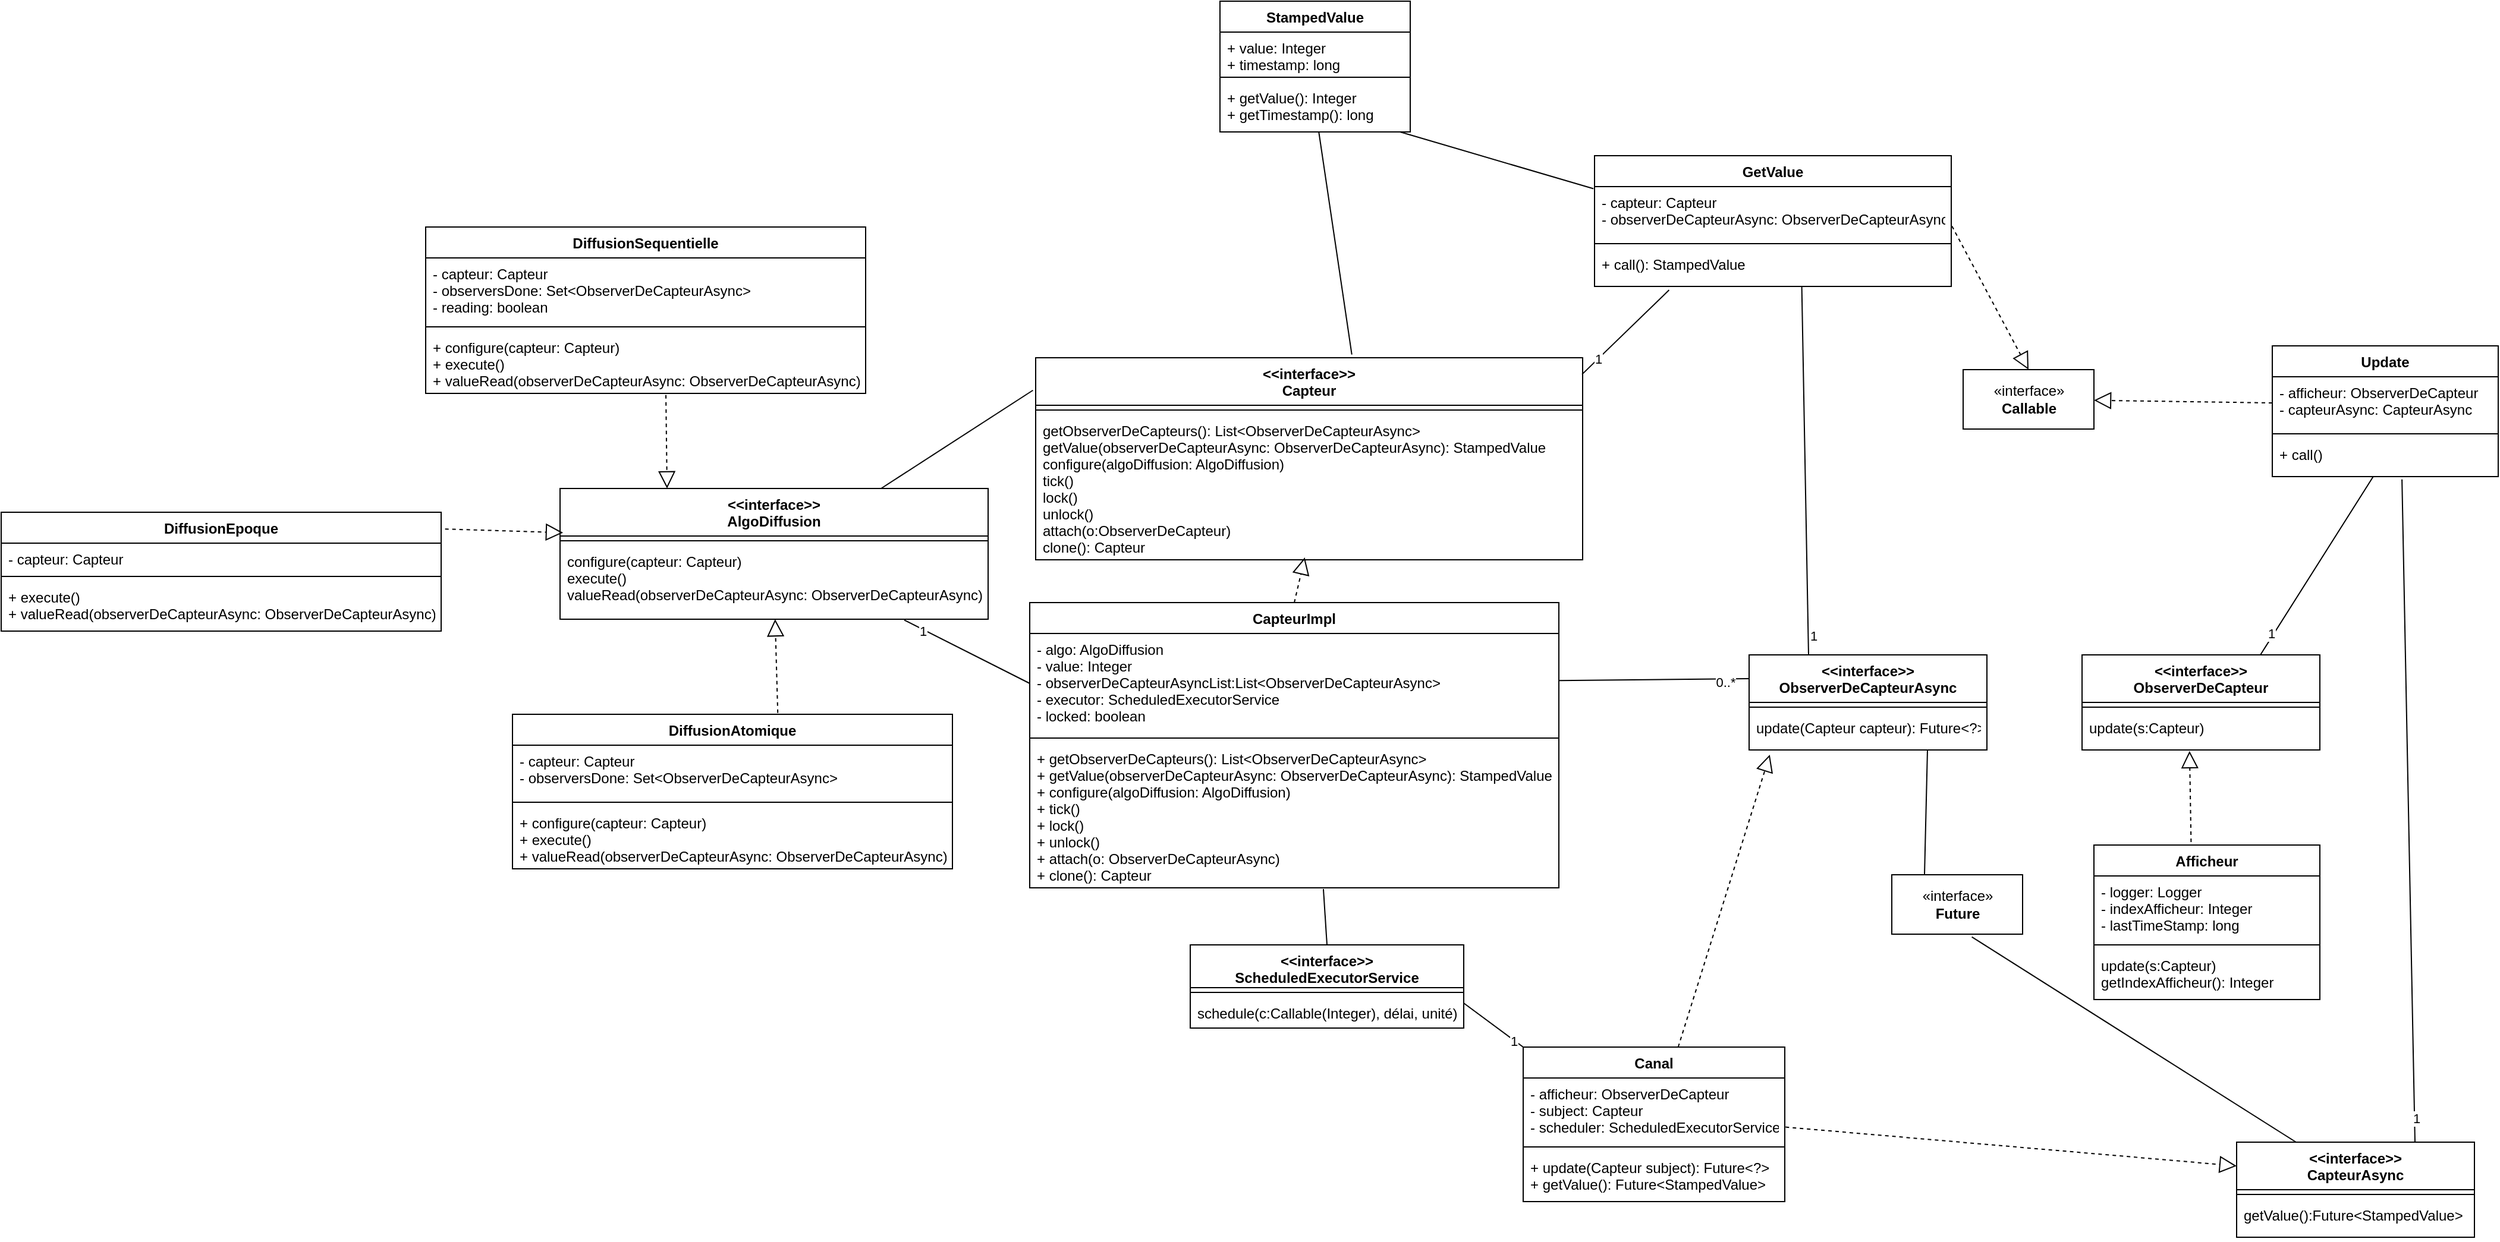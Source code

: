 <mxfile version="14.2.9" type="github">
  <diagram id="OkSHv6g_1eJxa_UDTlFx" name="Page-1">
    <mxGraphModel dx="3001" dy="1941" grid="1" gridSize="10" guides="1" tooltips="1" connect="1" arrows="1" fold="1" page="1" pageScale="1" pageWidth="827" pageHeight="1169" math="0" shadow="0">
      <root>
        <mxCell id="0" />
        <mxCell id="1" parent="0" />
        <mxCell id="q4NLrR5_jv5WTU5L2x2v-61" value="" style="endArrow=block;dashed=1;endFill=0;endSize=12;html=1;exitX=0.5;exitY=0;exitDx=0;exitDy=0;entryX=0.492;entryY=0.984;entryDx=0;entryDy=0;entryPerimeter=0;" parent="1" source="q4NLrR5_jv5WTU5L2x2v-73" target="q4NLrR5_jv5WTU5L2x2v-72" edge="1">
          <mxGeometry width="160" relative="1" as="geometry">
            <mxPoint x="330" y="400" as="sourcePoint" />
            <mxPoint x="490" y="400" as="targetPoint" />
          </mxGeometry>
        </mxCell>
        <mxCell id="q4NLrR5_jv5WTU5L2x2v-62" value="" style="endArrow=block;dashed=1;endFill=0;endSize=12;html=1;exitX=0.43;exitY=-0.019;exitDx=0;exitDy=0;exitPerimeter=0;entryX=0.452;entryY=1.027;entryDx=0;entryDy=0;entryPerimeter=0;" parent="1" source="q4NLrR5_jv5WTU5L2x2v-63" target="q4NLrR5_jv5WTU5L2x2v-83" edge="1">
          <mxGeometry width="160" relative="1" as="geometry">
            <mxPoint x="570" y="280" as="sourcePoint" />
            <mxPoint x="730" y="280" as="targetPoint" />
          </mxGeometry>
        </mxCell>
        <mxCell id="q4NLrR5_jv5WTU5L2x2v-63" value="Afficheur" style="swimlane;fontStyle=1;align=center;verticalAlign=top;childLayout=stackLayout;horizontal=1;startSize=26;horizontalStack=0;resizeParent=1;resizeParentMax=0;resizeLast=0;collapsible=1;marginBottom=0;" parent="1" vertex="1">
          <mxGeometry x="620" y="510" width="190" height="130" as="geometry" />
        </mxCell>
        <mxCell id="q4NLrR5_jv5WTU5L2x2v-64" value="- logger: Logger&#xa;- indexAfficheur: Integer&#xa;- lastTimeStamp: long&#xa;" style="text;strokeColor=none;fillColor=none;align=left;verticalAlign=top;spacingLeft=4;spacingRight=4;overflow=hidden;rotatable=0;points=[[0,0.5],[1,0.5]];portConstraint=eastwest;" parent="q4NLrR5_jv5WTU5L2x2v-63" vertex="1">
          <mxGeometry y="26" width="190" height="54" as="geometry" />
        </mxCell>
        <mxCell id="q4NLrR5_jv5WTU5L2x2v-65" value="" style="line;strokeWidth=1;fillColor=none;align=left;verticalAlign=middle;spacingTop=-1;spacingLeft=3;spacingRight=3;rotatable=0;labelPosition=right;points=[];portConstraint=eastwest;" parent="q4NLrR5_jv5WTU5L2x2v-63" vertex="1">
          <mxGeometry y="80" width="190" height="8" as="geometry" />
        </mxCell>
        <mxCell id="q4NLrR5_jv5WTU5L2x2v-66" value="update(s:Capteur)&#xa;getIndexAfficheur(): Integer&#xa;" style="text;strokeColor=none;fillColor=none;align=left;verticalAlign=top;spacingLeft=4;spacingRight=4;overflow=hidden;rotatable=0;points=[[0,0.5],[1,0.5]];portConstraint=eastwest;" parent="q4NLrR5_jv5WTU5L2x2v-63" vertex="1">
          <mxGeometry y="88" width="190" height="42" as="geometry" />
        </mxCell>
        <mxCell id="q4NLrR5_jv5WTU5L2x2v-68" value="" style="endArrow=block;dashed=1;endFill=0;endSize=12;html=1;entryX=0;entryY=0.25;entryDx=0;entryDy=0;exitX=1.003;exitY=0.765;exitDx=0;exitDy=0;exitPerimeter=0;" parent="1" source="q4NLrR5_jv5WTU5L2x2v-78" target="q4NLrR5_jv5WTU5L2x2v-93" edge="1">
          <mxGeometry width="160" relative="1" as="geometry">
            <mxPoint x="330" y="650" as="sourcePoint" />
            <mxPoint x="490" y="650" as="targetPoint" />
          </mxGeometry>
        </mxCell>
        <mxCell id="q4NLrR5_jv5WTU5L2x2v-70" value="&lt;&lt;interface&gt;&gt;&#xa;Capteur" style="swimlane;fontStyle=1;align=center;verticalAlign=top;childLayout=stackLayout;horizontal=1;startSize=40;horizontalStack=0;resizeParent=1;resizeParentMax=0;resizeLast=0;collapsible=1;marginBottom=0;" parent="1" vertex="1">
          <mxGeometry x="-270" y="100" width="460" height="170" as="geometry" />
        </mxCell>
        <mxCell id="q4NLrR5_jv5WTU5L2x2v-71" value="" style="line;strokeWidth=1;fillColor=none;align=left;verticalAlign=middle;spacingTop=-1;spacingLeft=3;spacingRight=3;rotatable=0;labelPosition=right;points=[];portConstraint=eastwest;" parent="q4NLrR5_jv5WTU5L2x2v-70" vertex="1">
          <mxGeometry y="40" width="460" height="8" as="geometry" />
        </mxCell>
        <mxCell id="q4NLrR5_jv5WTU5L2x2v-72" value="getObserverDeCapteurs(): List&lt;ObserverDeCapteurAsync&gt;&#xa;getValue(observerDeCapteurAsync: ObserverDeCapteurAsync): StampedValue&#xa;configure(algoDiffusion: AlgoDiffusion)&#xa;tick()&#xa;lock()&#xa;unlock()&#xa;attach(o:ObserverDeCapteur)&#xa;clone(): Capteur" style="text;strokeColor=none;fillColor=none;align=left;verticalAlign=top;spacingLeft=4;spacingRight=4;overflow=hidden;rotatable=0;points=[[0,0.5],[1,0.5]];portConstraint=eastwest;" parent="q4NLrR5_jv5WTU5L2x2v-70" vertex="1">
          <mxGeometry y="48" width="460" height="122" as="geometry" />
        </mxCell>
        <mxCell id="q4NLrR5_jv5WTU5L2x2v-73" value="CapteurImpl" style="swimlane;fontStyle=1;align=center;verticalAlign=top;childLayout=stackLayout;horizontal=1;startSize=26;horizontalStack=0;resizeParent=1;resizeParentMax=0;resizeLast=0;collapsible=1;marginBottom=0;" parent="1" vertex="1">
          <mxGeometry x="-275" y="306" width="445" height="240" as="geometry" />
        </mxCell>
        <mxCell id="q4NLrR5_jv5WTU5L2x2v-74" value="- algo: AlgoDiffusion&#xa;- value: Integer&#xa;- observerDeCapteurAsyncList:List&lt;ObserverDeCapteurAsync&gt;&#xa;- executor: ScheduledExecutorService&#xa;- locked: boolean&#xa;&#xa;" style="text;strokeColor=none;fillColor=none;align=left;verticalAlign=top;spacingLeft=4;spacingRight=4;overflow=hidden;rotatable=0;points=[[0,0.5],[1,0.5]];portConstraint=eastwest;" parent="q4NLrR5_jv5WTU5L2x2v-73" vertex="1">
          <mxGeometry y="26" width="445" height="84" as="geometry" />
        </mxCell>
        <mxCell id="q4NLrR5_jv5WTU5L2x2v-75" value="" style="line;strokeWidth=1;fillColor=none;align=left;verticalAlign=middle;spacingTop=-1;spacingLeft=3;spacingRight=3;rotatable=0;labelPosition=right;points=[];portConstraint=eastwest;" parent="q4NLrR5_jv5WTU5L2x2v-73" vertex="1">
          <mxGeometry y="110" width="445" height="8" as="geometry" />
        </mxCell>
        <mxCell id="q4NLrR5_jv5WTU5L2x2v-76" value="+ getObserverDeCapteurs(): List&lt;ObserverDeCapteurAsync&gt;&#xa;+ getValue(observerDeCapteurAsync: ObserverDeCapteurAsync): StampedValue&#xa;+ configure(algoDiffusion: AlgoDiffusion)&#xa;+ tick()&#xa;+ lock()&#xa;+ unlock()&#xa;+ attach(o: ObserverDeCapteurAsync)&#xa;+ clone(): Capteur&#xa;" style="text;strokeColor=none;fillColor=none;align=left;verticalAlign=top;spacingLeft=4;spacingRight=4;overflow=hidden;rotatable=0;points=[[0,0.5],[1,0.5]];portConstraint=eastwest;" parent="q4NLrR5_jv5WTU5L2x2v-73" vertex="1">
          <mxGeometry y="118" width="445" height="122" as="geometry" />
        </mxCell>
        <mxCell id="q4NLrR5_jv5WTU5L2x2v-77" value="Canal" style="swimlane;fontStyle=1;align=center;verticalAlign=top;childLayout=stackLayout;horizontal=1;startSize=26;horizontalStack=0;resizeParent=1;resizeParentMax=0;resizeLast=0;collapsible=1;marginBottom=0;" parent="1" vertex="1">
          <mxGeometry x="140" y="680" width="220" height="130" as="geometry" />
        </mxCell>
        <mxCell id="q4NLrR5_jv5WTU5L2x2v-78" value="- afficheur: ObserverDeCapteur&#xa;            - subject: Capteur &#xa;- scheduler: ScheduledExecutorService&#xa;      &#xa;        " style="text;strokeColor=none;fillColor=none;align=left;verticalAlign=top;spacingLeft=4;spacingRight=4;overflow=hidden;rotatable=0;points=[[0,0.5],[1,0.5]];portConstraint=eastwest;" parent="q4NLrR5_jv5WTU5L2x2v-77" vertex="1">
          <mxGeometry y="26" width="220" height="54" as="geometry" />
        </mxCell>
        <mxCell id="q4NLrR5_jv5WTU5L2x2v-79" value="" style="line;strokeWidth=1;fillColor=none;align=left;verticalAlign=middle;spacingTop=-1;spacingLeft=3;spacingRight=3;rotatable=0;labelPosition=right;points=[];portConstraint=eastwest;" parent="q4NLrR5_jv5WTU5L2x2v-77" vertex="1">
          <mxGeometry y="80" width="220" height="8" as="geometry" />
        </mxCell>
        <mxCell id="q4NLrR5_jv5WTU5L2x2v-80" value="+ update(Capteur subject): Future&lt;?&gt;&#xa;+ getValue(): Future&lt;StampedValue&gt;" style="text;strokeColor=none;fillColor=none;align=left;verticalAlign=top;spacingLeft=4;spacingRight=4;overflow=hidden;rotatable=0;points=[[0,0.5],[1,0.5]];portConstraint=eastwest;" parent="q4NLrR5_jv5WTU5L2x2v-77" vertex="1">
          <mxGeometry y="88" width="220" height="42" as="geometry" />
        </mxCell>
        <mxCell id="q4NLrR5_jv5WTU5L2x2v-81" value="&lt;&lt;interface&gt;&gt;&#xa;ObserverDeCapteur" style="swimlane;fontStyle=1;align=center;verticalAlign=top;childLayout=stackLayout;horizontal=1;startSize=40;horizontalStack=0;resizeParent=1;resizeParentMax=0;resizeLast=0;collapsible=1;marginBottom=0;" parent="1" vertex="1">
          <mxGeometry x="610" y="350" width="200" height="80" as="geometry" />
        </mxCell>
        <mxCell id="q4NLrR5_jv5WTU5L2x2v-82" value="" style="line;strokeWidth=1;fillColor=none;align=left;verticalAlign=middle;spacingTop=-1;spacingLeft=3;spacingRight=3;rotatable=0;labelPosition=right;points=[];portConstraint=eastwest;" parent="q4NLrR5_jv5WTU5L2x2v-81" vertex="1">
          <mxGeometry y="40" width="200" height="8" as="geometry" />
        </mxCell>
        <mxCell id="q4NLrR5_jv5WTU5L2x2v-83" value="update(s:Capteur)" style="text;strokeColor=none;fillColor=none;align=left;verticalAlign=top;spacingLeft=4;spacingRight=4;overflow=hidden;rotatable=0;points=[[0,0.5],[1,0.5]];portConstraint=eastwest;" parent="q4NLrR5_jv5WTU5L2x2v-81" vertex="1">
          <mxGeometry y="48" width="200" height="32" as="geometry" />
        </mxCell>
        <mxCell id="q4NLrR5_jv5WTU5L2x2v-84" value="&lt;&lt;interface&gt;&gt;&#xa;ScheduledExecutorService" style="swimlane;fontStyle=1;align=center;verticalAlign=top;childLayout=stackLayout;horizontal=1;startSize=36;horizontalStack=0;resizeParent=1;resizeParentMax=0;resizeLast=0;collapsible=1;marginBottom=0;" parent="1" vertex="1">
          <mxGeometry x="-140" y="594" width="230" height="70" as="geometry" />
        </mxCell>
        <mxCell id="q4NLrR5_jv5WTU5L2x2v-86" value="" style="line;strokeWidth=1;fillColor=none;align=left;verticalAlign=middle;spacingTop=-1;spacingLeft=3;spacingRight=3;rotatable=0;labelPosition=right;points=[];portConstraint=eastwest;" parent="q4NLrR5_jv5WTU5L2x2v-84" vertex="1">
          <mxGeometry y="36" width="230" height="8" as="geometry" />
        </mxCell>
        <mxCell id="q4NLrR5_jv5WTU5L2x2v-87" value="schedule(c:Callable(Integer), délai, unité)" style="text;strokeColor=none;fillColor=none;align=left;verticalAlign=top;spacingLeft=4;spacingRight=4;overflow=hidden;rotatable=0;points=[[0,0.5],[1,0.5]];portConstraint=eastwest;" parent="q4NLrR5_jv5WTU5L2x2v-84" vertex="1">
          <mxGeometry y="44" width="230" height="26" as="geometry" />
        </mxCell>
        <mxCell id="q4NLrR5_jv5WTU5L2x2v-89" value="«interface»&lt;br&gt;&lt;b&gt;Callable&lt;/b&gt;" style="html=1;" parent="1" vertex="1">
          <mxGeometry x="510" y="110" width="110" height="50" as="geometry" />
        </mxCell>
        <mxCell id="q4NLrR5_jv5WTU5L2x2v-90" value="«interface»&lt;br&gt;&lt;b&gt;Future&lt;/b&gt;" style="html=1;" parent="1" vertex="1">
          <mxGeometry x="450" y="535" width="110" height="50" as="geometry" />
        </mxCell>
        <mxCell id="q4NLrR5_jv5WTU5L2x2v-93" value="&lt;&lt;interface&gt;&gt;&#xa;CapteurAsync" style="swimlane;fontStyle=1;align=center;verticalAlign=top;childLayout=stackLayout;horizontal=1;startSize=40;horizontalStack=0;resizeParent=1;resizeParentMax=0;resizeLast=0;collapsible=1;marginBottom=0;" parent="1" vertex="1">
          <mxGeometry x="740" y="760" width="200" height="80" as="geometry" />
        </mxCell>
        <mxCell id="q4NLrR5_jv5WTU5L2x2v-94" value="" style="line;strokeWidth=1;fillColor=none;align=left;verticalAlign=middle;spacingTop=-1;spacingLeft=3;spacingRight=3;rotatable=0;labelPosition=right;points=[];portConstraint=eastwest;" parent="q4NLrR5_jv5WTU5L2x2v-93" vertex="1">
          <mxGeometry y="40" width="200" height="8" as="geometry" />
        </mxCell>
        <mxCell id="q4NLrR5_jv5WTU5L2x2v-95" value="getValue():Future&lt;StampedValue&gt;" style="text;strokeColor=none;fillColor=none;align=left;verticalAlign=top;spacingLeft=4;spacingRight=4;overflow=hidden;rotatable=0;points=[[0,0.5],[1,0.5]];portConstraint=eastwest;" parent="q4NLrR5_jv5WTU5L2x2v-93" vertex="1">
          <mxGeometry y="48" width="200" height="32" as="geometry" />
        </mxCell>
        <mxCell id="q4NLrR5_jv5WTU5L2x2v-96" value="GetValue" style="swimlane;fontStyle=1;align=center;verticalAlign=top;childLayout=stackLayout;horizontal=1;startSize=26;horizontalStack=0;resizeParent=1;resizeParentMax=0;resizeLast=0;collapsible=1;marginBottom=0;" parent="1" vertex="1">
          <mxGeometry x="200" y="-70" width="300" height="110" as="geometry" />
        </mxCell>
        <mxCell id="q4NLrR5_jv5WTU5L2x2v-97" value="- capteur: Capteur&#xa;- observerDeCapteurAsync: ObserverDeCapteurAsync&#xa;" style="text;strokeColor=none;fillColor=none;align=left;verticalAlign=top;spacingLeft=4;spacingRight=4;overflow=hidden;rotatable=0;points=[[0,0.5],[1,0.5]];portConstraint=eastwest;" parent="q4NLrR5_jv5WTU5L2x2v-96" vertex="1">
          <mxGeometry y="26" width="300" height="44" as="geometry" />
        </mxCell>
        <mxCell id="q4NLrR5_jv5WTU5L2x2v-98" value="" style="line;strokeWidth=1;fillColor=none;align=left;verticalAlign=middle;spacingTop=-1;spacingLeft=3;spacingRight=3;rotatable=0;labelPosition=right;points=[];portConstraint=eastwest;" parent="q4NLrR5_jv5WTU5L2x2v-96" vertex="1">
          <mxGeometry y="70" width="300" height="8" as="geometry" />
        </mxCell>
        <mxCell id="q4NLrR5_jv5WTU5L2x2v-99" value="+ call(): StampedValue" style="text;strokeColor=none;fillColor=none;align=left;verticalAlign=top;spacingLeft=4;spacingRight=4;overflow=hidden;rotatable=0;points=[[0,0.5],[1,0.5]];portConstraint=eastwest;" parent="q4NLrR5_jv5WTU5L2x2v-96" vertex="1">
          <mxGeometry y="78" width="300" height="32" as="geometry" />
        </mxCell>
        <mxCell id="q4NLrR5_jv5WTU5L2x2v-100" value="" style="endArrow=block;dashed=1;endFill=0;endSize=12;html=1;entryX=0.5;entryY=0;entryDx=0;entryDy=0;exitX=1.002;exitY=0.756;exitDx=0;exitDy=0;exitPerimeter=0;" parent="1" source="q4NLrR5_jv5WTU5L2x2v-97" target="q4NLrR5_jv5WTU5L2x2v-89" edge="1">
          <mxGeometry width="160" relative="1" as="geometry">
            <mxPoint x="340" y="190" as="sourcePoint" />
            <mxPoint x="500" y="190" as="targetPoint" />
          </mxGeometry>
        </mxCell>
        <mxCell id="q4NLrR5_jv5WTU5L2x2v-102" value="&lt;&lt;interface&gt;&gt;&#xa;ObserverDeCapteurAsync" style="swimlane;fontStyle=1;align=center;verticalAlign=top;childLayout=stackLayout;horizontal=1;startSize=40;horizontalStack=0;resizeParent=1;resizeParentMax=0;resizeLast=0;collapsible=1;marginBottom=0;" parent="1" vertex="1">
          <mxGeometry x="330" y="350" width="200" height="80" as="geometry" />
        </mxCell>
        <mxCell id="q4NLrR5_jv5WTU5L2x2v-103" value="" style="line;strokeWidth=1;fillColor=none;align=left;verticalAlign=middle;spacingTop=-1;spacingLeft=3;spacingRight=3;rotatable=0;labelPosition=right;points=[];portConstraint=eastwest;" parent="q4NLrR5_jv5WTU5L2x2v-102" vertex="1">
          <mxGeometry y="40" width="200" height="8" as="geometry" />
        </mxCell>
        <mxCell id="q4NLrR5_jv5WTU5L2x2v-104" value="update(Capteur capteur): Future&lt;?&gt;" style="text;strokeColor=none;fillColor=none;align=left;verticalAlign=top;spacingLeft=4;spacingRight=4;overflow=hidden;rotatable=0;points=[[0,0.5],[1,0.5]];portConstraint=eastwest;" parent="q4NLrR5_jv5WTU5L2x2v-102" vertex="1">
          <mxGeometry y="48" width="200" height="32" as="geometry" />
        </mxCell>
        <mxCell id="q4NLrR5_jv5WTU5L2x2v-105" value="" style="endArrow=block;dashed=1;endFill=0;endSize=12;html=1;entryX=0.087;entryY=1.125;entryDx=0;entryDy=0;entryPerimeter=0;" parent="1" source="q4NLrR5_jv5WTU5L2x2v-77" target="q4NLrR5_jv5WTU5L2x2v-104" edge="1">
          <mxGeometry width="160" relative="1" as="geometry">
            <mxPoint x="350" y="595" as="sourcePoint" />
            <mxPoint x="430.0" y="620.004" as="targetPoint" />
          </mxGeometry>
        </mxCell>
        <mxCell id="q4NLrR5_jv5WTU5L2x2v-112" value="" style="endArrow=none;html=1;strokeWidth=1;exitX=0.578;exitY=-0.016;exitDx=0;exitDy=0;exitPerimeter=0;" parent="1" target="q4NLrR5_jv5WTU5L2x2v-117" edge="1" source="q4NLrR5_jv5WTU5L2x2v-70">
          <mxGeometry width="50" height="50" relative="1" as="geometry">
            <mxPoint x="90" y="100" as="sourcePoint" />
            <mxPoint x="274.4" y="-99.874" as="targetPoint" />
          </mxGeometry>
        </mxCell>
        <mxCell id="q4NLrR5_jv5WTU5L2x2v-114" value="StampedValue" style="swimlane;fontStyle=1;align=center;verticalAlign=top;childLayout=stackLayout;horizontal=1;startSize=26;horizontalStack=0;resizeParent=1;resizeParentMax=0;resizeLast=0;collapsible=1;marginBottom=0;" parent="1" vertex="1">
          <mxGeometry x="-115" y="-200" width="160" height="110" as="geometry" />
        </mxCell>
        <mxCell id="q4NLrR5_jv5WTU5L2x2v-115" value="+ value: Integer&#xa;+ timestamp: long" style="text;strokeColor=none;fillColor=none;align=left;verticalAlign=top;spacingLeft=4;spacingRight=4;overflow=hidden;rotatable=0;points=[[0,0.5],[1,0.5]];portConstraint=eastwest;" parent="q4NLrR5_jv5WTU5L2x2v-114" vertex="1">
          <mxGeometry y="26" width="160" height="34" as="geometry" />
        </mxCell>
        <mxCell id="q4NLrR5_jv5WTU5L2x2v-116" value="" style="line;strokeWidth=1;fillColor=none;align=left;verticalAlign=middle;spacingTop=-1;spacingLeft=3;spacingRight=3;rotatable=0;labelPosition=right;points=[];portConstraint=eastwest;" parent="q4NLrR5_jv5WTU5L2x2v-114" vertex="1">
          <mxGeometry y="60" width="160" height="8" as="geometry" />
        </mxCell>
        <mxCell id="q4NLrR5_jv5WTU5L2x2v-117" value="+ getValue(): Integer&#xa;+ getTimestamp(): long&#xa;" style="text;strokeColor=none;fillColor=none;align=left;verticalAlign=top;spacingLeft=4;spacingRight=4;overflow=hidden;rotatable=0;points=[[0,0.5],[1,0.5]];portConstraint=eastwest;" parent="q4NLrR5_jv5WTU5L2x2v-114" vertex="1">
          <mxGeometry y="68" width="160" height="42" as="geometry" />
        </mxCell>
        <mxCell id="q4NLrR5_jv5WTU5L2x2v-119" value="" style="endArrow=none;html=1;strokeWidth=1;exitX=-0.003;exitY=0.04;exitDx=0;exitDy=0;exitPerimeter=0;" parent="1" source="q4NLrR5_jv5WTU5L2x2v-97" target="q4NLrR5_jv5WTU5L2x2v-117" edge="1">
          <mxGeometry width="50" height="50" relative="1" as="geometry">
            <mxPoint x="420" y="80" as="sourcePoint" />
            <mxPoint x="470" y="30" as="targetPoint" />
          </mxGeometry>
        </mxCell>
        <mxCell id="q4NLrR5_jv5WTU5L2x2v-120" value="Update" style="swimlane;fontStyle=1;align=center;verticalAlign=top;childLayout=stackLayout;horizontal=1;startSize=26;horizontalStack=0;resizeParent=1;resizeParentMax=0;resizeLast=0;collapsible=1;marginBottom=0;" parent="1" vertex="1">
          <mxGeometry x="770" y="90" width="190" height="110" as="geometry" />
        </mxCell>
        <mxCell id="q4NLrR5_jv5WTU5L2x2v-121" value="- afficheur: ObserverDeCapteur&#xa;- capteurAsync: CapteurAsync&#xa;" style="text;strokeColor=none;fillColor=none;align=left;verticalAlign=top;spacingLeft=4;spacingRight=4;overflow=hidden;rotatable=0;points=[[0,0.5],[1,0.5]];portConstraint=eastwest;" parent="q4NLrR5_jv5WTU5L2x2v-120" vertex="1">
          <mxGeometry y="26" width="190" height="44" as="geometry" />
        </mxCell>
        <mxCell id="q4NLrR5_jv5WTU5L2x2v-122" value="" style="line;strokeWidth=1;fillColor=none;align=left;verticalAlign=middle;spacingTop=-1;spacingLeft=3;spacingRight=3;rotatable=0;labelPosition=right;points=[];portConstraint=eastwest;" parent="q4NLrR5_jv5WTU5L2x2v-120" vertex="1">
          <mxGeometry y="70" width="190" height="8" as="geometry" />
        </mxCell>
        <mxCell id="q4NLrR5_jv5WTU5L2x2v-123" value="+ call()" style="text;strokeColor=none;fillColor=none;align=left;verticalAlign=top;spacingLeft=4;spacingRight=4;overflow=hidden;rotatable=0;points=[[0,0.5],[1,0.5]];portConstraint=eastwest;" parent="q4NLrR5_jv5WTU5L2x2v-120" vertex="1">
          <mxGeometry y="78" width="190" height="32" as="geometry" />
        </mxCell>
        <mxCell id="q4NLrR5_jv5WTU5L2x2v-124" value="" style="endArrow=block;dashed=1;endFill=0;endSize=12;html=1;exitX=0;exitY=0.5;exitDx=0;exitDy=0;" parent="1" source="q4NLrR5_jv5WTU5L2x2v-121" target="q4NLrR5_jv5WTU5L2x2v-89" edge="1">
          <mxGeometry width="160" relative="1" as="geometry">
            <mxPoint x="540.6" y="-0.736" as="sourcePoint" />
            <mxPoint x="600" y="110" as="targetPoint" />
          </mxGeometry>
        </mxCell>
        <mxCell id="q4NLrR5_jv5WTU5L2x2v-125" value="" style="endArrow=none;html=1;strokeWidth=1;entryX=0.209;entryY=1.095;entryDx=0;entryDy=0;entryPerimeter=0;exitX=0.999;exitY=0.082;exitDx=0;exitDy=0;exitPerimeter=0;" parent="1" source="q4NLrR5_jv5WTU5L2x2v-70" target="q4NLrR5_jv5WTU5L2x2v-99" edge="1">
          <mxGeometry width="50" height="50" relative="1" as="geometry">
            <mxPoint x="420" y="160" as="sourcePoint" />
            <mxPoint x="470" y="110" as="targetPoint" />
          </mxGeometry>
        </mxCell>
        <mxCell id="Ptyz8SePD5P9M774ht81-8" value="1" style="edgeLabel;html=1;align=center;verticalAlign=middle;resizable=0;points=[];" vertex="1" connectable="0" parent="q4NLrR5_jv5WTU5L2x2v-125">
          <mxGeometry x="-0.615" y="-1" relative="1" as="geometry">
            <mxPoint x="-1" as="offset" />
          </mxGeometry>
        </mxCell>
        <mxCell id="q4NLrR5_jv5WTU5L2x2v-126" value="" style="endArrow=none;html=1;strokeWidth=1;entryX=0.581;entryY=1.016;entryDx=0;entryDy=0;entryPerimeter=0;exitX=0.25;exitY=0;exitDx=0;exitDy=0;" parent="1" source="q4NLrR5_jv5WTU5L2x2v-102" target="q4NLrR5_jv5WTU5L2x2v-99" edge="1">
          <mxGeometry width="50" height="50" relative="1" as="geometry">
            <mxPoint x="520" y="550" as="sourcePoint" />
            <mxPoint x="470" y="240" as="targetPoint" />
          </mxGeometry>
        </mxCell>
        <mxCell id="Ptyz8SePD5P9M774ht81-7" value="1" style="edgeLabel;html=1;align=center;verticalAlign=middle;resizable=0;points=[];" vertex="1" connectable="0" parent="q4NLrR5_jv5WTU5L2x2v-126">
          <mxGeometry x="-0.886" y="-4" relative="1" as="geometry">
            <mxPoint y="1" as="offset" />
          </mxGeometry>
        </mxCell>
        <mxCell id="q4NLrR5_jv5WTU5L2x2v-127" value="" style="endArrow=none;html=1;strokeWidth=1;entryX=0.75;entryY=0;entryDx=0;entryDy=0;" parent="1" source="q4NLrR5_jv5WTU5L2x2v-123" target="q4NLrR5_jv5WTU5L2x2v-81" edge="1">
          <mxGeometry width="50" height="50" relative="1" as="geometry">
            <mxPoint x="420" y="310" as="sourcePoint" />
            <mxPoint x="470" y="260" as="targetPoint" />
          </mxGeometry>
        </mxCell>
        <mxCell id="Ptyz8SePD5P9M774ht81-9" value="1" style="edgeLabel;html=1;align=center;verticalAlign=middle;resizable=0;points=[];" vertex="1" connectable="0" parent="q4NLrR5_jv5WTU5L2x2v-127">
          <mxGeometry x="0.777" y="-2" relative="1" as="geometry">
            <mxPoint as="offset" />
          </mxGeometry>
        </mxCell>
        <mxCell id="q4NLrR5_jv5WTU5L2x2v-130" value="&lt;&lt;interface&gt;&gt;&#xa;AlgoDiffusion" style="swimlane;fontStyle=1;align=center;verticalAlign=top;childLayout=stackLayout;horizontal=1;startSize=40;horizontalStack=0;resizeParent=1;resizeParentMax=0;resizeLast=0;collapsible=1;marginBottom=0;" parent="1" vertex="1">
          <mxGeometry x="-670" y="210" width="360" height="110" as="geometry" />
        </mxCell>
        <mxCell id="q4NLrR5_jv5WTU5L2x2v-131" value="" style="line;strokeWidth=1;fillColor=none;align=left;verticalAlign=middle;spacingTop=-1;spacingLeft=3;spacingRight=3;rotatable=0;labelPosition=right;points=[];portConstraint=eastwest;" parent="q4NLrR5_jv5WTU5L2x2v-130" vertex="1">
          <mxGeometry y="40" width="360" height="8" as="geometry" />
        </mxCell>
        <mxCell id="q4NLrR5_jv5WTU5L2x2v-132" value="configure(capteur: Capteur)&#xa;execute()&#xa;valueRead(observerDeCapteurAsync: ObserverDeCapteurAsync)" style="text;strokeColor=none;fillColor=none;align=left;verticalAlign=top;spacingLeft=4;spacingRight=4;overflow=hidden;rotatable=0;points=[[0,0.5],[1,0.5]];portConstraint=eastwest;" parent="q4NLrR5_jv5WTU5L2x2v-130" vertex="1">
          <mxGeometry y="48" width="360" height="62" as="geometry" />
        </mxCell>
        <mxCell id="q4NLrR5_jv5WTU5L2x2v-133" value="" style="endArrow=none;html=1;strokeWidth=1;exitX=0;exitY=0.5;exitDx=0;exitDy=0;entryX=0.804;entryY=1.011;entryDx=0;entryDy=0;entryPerimeter=0;" parent="1" source="q4NLrR5_jv5WTU5L2x2v-74" target="q4NLrR5_jv5WTU5L2x2v-132" edge="1">
          <mxGeometry width="50" height="50" relative="1" as="geometry">
            <mxPoint x="-100" y="280" as="sourcePoint" />
            <mxPoint x="-50" y="230" as="targetPoint" />
          </mxGeometry>
        </mxCell>
        <mxCell id="Ptyz8SePD5P9M774ht81-6" value="1" style="edgeLabel;html=1;align=center;verticalAlign=middle;resizable=0;points=[];" vertex="1" connectable="0" parent="q4NLrR5_jv5WTU5L2x2v-133">
          <mxGeometry x="0.696" y="1" relative="1" as="geometry">
            <mxPoint as="offset" />
          </mxGeometry>
        </mxCell>
        <mxCell id="q4NLrR5_jv5WTU5L2x2v-134" value="" style="endArrow=none;html=1;strokeWidth=1;entryX=-0.005;entryY=0.161;entryDx=0;entryDy=0;entryPerimeter=0;exitX=0.75;exitY=0;exitDx=0;exitDy=0;" parent="1" source="q4NLrR5_jv5WTU5L2x2v-130" target="q4NLrR5_jv5WTU5L2x2v-70" edge="1">
          <mxGeometry width="50" height="50" relative="1" as="geometry">
            <mxPoint x="-100" y="280" as="sourcePoint" />
            <mxPoint x="-50" y="230" as="targetPoint" />
          </mxGeometry>
        </mxCell>
        <mxCell id="q4NLrR5_jv5WTU5L2x2v-135" value="DiffusionAtomique" style="swimlane;fontStyle=1;align=center;verticalAlign=top;childLayout=stackLayout;horizontal=1;startSize=26;horizontalStack=0;resizeParent=1;resizeParentMax=0;resizeLast=0;collapsible=1;marginBottom=0;" parent="1" vertex="1">
          <mxGeometry x="-710" y="400" width="370" height="130" as="geometry" />
        </mxCell>
        <mxCell id="q4NLrR5_jv5WTU5L2x2v-136" value="- capteur: Capteur&#xa;- observersDone: Set&lt;ObserverDeCapteurAsync&gt;&#xa;" style="text;strokeColor=none;fillColor=none;align=left;verticalAlign=top;spacingLeft=4;spacingRight=4;overflow=hidden;rotatable=0;points=[[0,0.5],[1,0.5]];portConstraint=eastwest;" parent="q4NLrR5_jv5WTU5L2x2v-135" vertex="1">
          <mxGeometry y="26" width="370" height="44" as="geometry" />
        </mxCell>
        <mxCell id="q4NLrR5_jv5WTU5L2x2v-137" value="" style="line;strokeWidth=1;fillColor=none;align=left;verticalAlign=middle;spacingTop=-1;spacingLeft=3;spacingRight=3;rotatable=0;labelPosition=right;points=[];portConstraint=eastwest;" parent="q4NLrR5_jv5WTU5L2x2v-135" vertex="1">
          <mxGeometry y="70" width="370" height="8" as="geometry" />
        </mxCell>
        <mxCell id="q4NLrR5_jv5WTU5L2x2v-138" value="+ configure(capteur: Capteur)&#xa;+ execute()&#xa;+ valueRead(observerDeCapteurAsync: ObserverDeCapteurAsync)&#xa;" style="text;strokeColor=none;fillColor=none;align=left;verticalAlign=top;spacingLeft=4;spacingRight=4;overflow=hidden;rotatable=0;points=[[0,0.5],[1,0.5]];portConstraint=eastwest;" parent="q4NLrR5_jv5WTU5L2x2v-135" vertex="1">
          <mxGeometry y="78" width="370" height="52" as="geometry" />
        </mxCell>
        <mxCell id="q4NLrR5_jv5WTU5L2x2v-139" value="" style="endArrow=block;dashed=1;endFill=0;endSize=12;html=1;exitX=0.603;exitY=-0.009;exitDx=0;exitDy=0;exitPerimeter=0;" parent="1" source="q4NLrR5_jv5WTU5L2x2v-135" target="q4NLrR5_jv5WTU5L2x2v-132" edge="1">
          <mxGeometry width="160" relative="1" as="geometry">
            <mxPoint x="-520" y="380" as="sourcePoint" />
            <mxPoint x="-377.34" y="550" as="targetPoint" />
          </mxGeometry>
        </mxCell>
        <mxCell id="q4NLrR5_jv5WTU5L2x2v-140" value="DiffusionEpoque" style="swimlane;fontStyle=1;align=center;verticalAlign=top;childLayout=stackLayout;horizontal=1;startSize=26;horizontalStack=0;resizeParent=1;resizeParentMax=0;resizeLast=0;collapsible=1;marginBottom=0;" parent="1" vertex="1">
          <mxGeometry x="-1140" y="230" width="370" height="100" as="geometry" />
        </mxCell>
        <mxCell id="q4NLrR5_jv5WTU5L2x2v-141" value="- capteur: Capteur&#xa;" style="text;strokeColor=none;fillColor=none;align=left;verticalAlign=top;spacingLeft=4;spacingRight=4;overflow=hidden;rotatable=0;points=[[0,0.5],[1,0.5]];portConstraint=eastwest;" parent="q4NLrR5_jv5WTU5L2x2v-140" vertex="1">
          <mxGeometry y="26" width="370" height="24" as="geometry" />
        </mxCell>
        <mxCell id="q4NLrR5_jv5WTU5L2x2v-142" value="" style="line;strokeWidth=1;fillColor=none;align=left;verticalAlign=middle;spacingTop=-1;spacingLeft=3;spacingRight=3;rotatable=0;labelPosition=right;points=[];portConstraint=eastwest;" parent="q4NLrR5_jv5WTU5L2x2v-140" vertex="1">
          <mxGeometry y="50" width="370" height="8" as="geometry" />
        </mxCell>
        <mxCell id="q4NLrR5_jv5WTU5L2x2v-143" value="+ execute()&#xa;+ valueRead(observerDeCapteurAsync: ObserverDeCapteurAsync)&#xa;" style="text;strokeColor=none;fillColor=none;align=left;verticalAlign=top;spacingLeft=4;spacingRight=4;overflow=hidden;rotatable=0;points=[[0,0.5],[1,0.5]];portConstraint=eastwest;" parent="q4NLrR5_jv5WTU5L2x2v-140" vertex="1">
          <mxGeometry y="58" width="370" height="42" as="geometry" />
        </mxCell>
        <mxCell id="q4NLrR5_jv5WTU5L2x2v-144" value="" style="endArrow=block;dashed=1;endFill=0;endSize=12;html=1;exitX=1.009;exitY=0.141;exitDx=0;exitDy=0;exitPerimeter=0;entryX=0.007;entryY=0.338;entryDx=0;entryDy=0;entryPerimeter=0;" parent="1" source="q4NLrR5_jv5WTU5L2x2v-140" target="q4NLrR5_jv5WTU5L2x2v-130" edge="1">
          <mxGeometry width="160" relative="1" as="geometry">
            <mxPoint x="-476.89" y="408.83" as="sourcePoint" />
            <mxPoint x="-479.122" y="330.0" as="targetPoint" />
          </mxGeometry>
        </mxCell>
        <mxCell id="q4NLrR5_jv5WTU5L2x2v-145" value="DiffusionSequentielle" style="swimlane;fontStyle=1;align=center;verticalAlign=top;childLayout=stackLayout;horizontal=1;startSize=26;horizontalStack=0;resizeParent=1;resizeParentMax=0;resizeLast=0;collapsible=1;marginBottom=0;" parent="1" vertex="1">
          <mxGeometry x="-783" y="-10" width="370" height="140" as="geometry" />
        </mxCell>
        <mxCell id="q4NLrR5_jv5WTU5L2x2v-146" value="- capteur: Capteur&#xa;- observersDone: Set&lt;ObserverDeCapteurAsync&gt;&#xa;- reading: boolean&#xa;" style="text;strokeColor=none;fillColor=none;align=left;verticalAlign=top;spacingLeft=4;spacingRight=4;overflow=hidden;rotatable=0;points=[[0,0.5],[1,0.5]];portConstraint=eastwest;" parent="q4NLrR5_jv5WTU5L2x2v-145" vertex="1">
          <mxGeometry y="26" width="370" height="54" as="geometry" />
        </mxCell>
        <mxCell id="q4NLrR5_jv5WTU5L2x2v-147" value="" style="line;strokeWidth=1;fillColor=none;align=left;verticalAlign=middle;spacingTop=-1;spacingLeft=3;spacingRight=3;rotatable=0;labelPosition=right;points=[];portConstraint=eastwest;" parent="q4NLrR5_jv5WTU5L2x2v-145" vertex="1">
          <mxGeometry y="80" width="370" height="8" as="geometry" />
        </mxCell>
        <mxCell id="q4NLrR5_jv5WTU5L2x2v-148" value="+ configure(capteur: Capteur)&#xa;+ execute()&#xa;+ valueRead(observerDeCapteurAsync: ObserverDeCapteurAsync)&#xa;" style="text;strokeColor=none;fillColor=none;align=left;verticalAlign=top;spacingLeft=4;spacingRight=4;overflow=hidden;rotatable=0;points=[[0,0.5],[1,0.5]];portConstraint=eastwest;" parent="q4NLrR5_jv5WTU5L2x2v-145" vertex="1">
          <mxGeometry y="88" width="370" height="52" as="geometry" />
        </mxCell>
        <mxCell id="q4NLrR5_jv5WTU5L2x2v-149" value="" style="endArrow=block;dashed=1;endFill=0;endSize=12;html=1;exitX=0.546;exitY=1.027;exitDx=0;exitDy=0;exitPerimeter=0;entryX=0.25;entryY=0;entryDx=0;entryDy=0;" parent="1" source="q4NLrR5_jv5WTU5L2x2v-148" target="q4NLrR5_jv5WTU5L2x2v-130" edge="1">
          <mxGeometry width="160" relative="1" as="geometry">
            <mxPoint x="-766.67" y="254.1" as="sourcePoint" />
            <mxPoint x="-657.48" y="257.18" as="targetPoint" />
          </mxGeometry>
        </mxCell>
        <mxCell id="q4NLrR5_jv5WTU5L2x2v-150" value="" style="endArrow=none;html=1;strokeWidth=1;exitX=0.25;exitY=0;exitDx=0;exitDy=0;entryX=0.612;entryY=1.047;entryDx=0;entryDy=0;entryPerimeter=0;" parent="1" source="q4NLrR5_jv5WTU5L2x2v-93" target="q4NLrR5_jv5WTU5L2x2v-90" edge="1">
          <mxGeometry width="50" height="50" relative="1" as="geometry">
            <mxPoint x="-70" y="470" as="sourcePoint" />
            <mxPoint x="-20" y="420" as="targetPoint" />
          </mxGeometry>
        </mxCell>
        <mxCell id="q4NLrR5_jv5WTU5L2x2v-152" value="" style="endArrow=none;html=1;strokeWidth=1;exitX=0.75;exitY=1;exitDx=0;exitDy=0;entryX=0.25;entryY=0;entryDx=0;entryDy=0;" parent="1" source="q4NLrR5_jv5WTU5L2x2v-102" target="q4NLrR5_jv5WTU5L2x2v-90" edge="1">
          <mxGeometry width="50" height="50" relative="1" as="geometry">
            <mxPoint x="220" y="595" as="sourcePoint" />
            <mxPoint x="310" y="537.5" as="targetPoint" />
          </mxGeometry>
        </mxCell>
        <mxCell id="q4NLrR5_jv5WTU5L2x2v-153" value="" style="endArrow=none;html=1;strokeWidth=1;entryX=0.574;entryY=1.073;entryDx=0;entryDy=0;entryPerimeter=0;exitX=0.75;exitY=0;exitDx=0;exitDy=0;" parent="1" source="q4NLrR5_jv5WTU5L2x2v-93" target="q4NLrR5_jv5WTU5L2x2v-123" edge="1">
          <mxGeometry width="50" height="50" relative="1" as="geometry">
            <mxPoint x="960" y="570" as="sourcePoint" />
            <mxPoint x="420" y="400" as="targetPoint" />
          </mxGeometry>
        </mxCell>
        <mxCell id="Ptyz8SePD5P9M774ht81-10" value="1" style="edgeLabel;html=1;align=center;verticalAlign=middle;resizable=0;points=[];" vertex="1" connectable="0" parent="q4NLrR5_jv5WTU5L2x2v-153">
          <mxGeometry x="-0.925" y="-1" relative="1" as="geometry">
            <mxPoint y="1" as="offset" />
          </mxGeometry>
        </mxCell>
        <mxCell id="q4NLrR5_jv5WTU5L2x2v-154" value="" style="endArrow=none;html=1;strokeWidth=1;exitX=0.5;exitY=0;exitDx=0;exitDy=0;entryX=0.555;entryY=1.008;entryDx=0;entryDy=0;entryPerimeter=0;" parent="1" source="q4NLrR5_jv5WTU5L2x2v-84" target="q4NLrR5_jv5WTU5L2x2v-76" edge="1">
          <mxGeometry width="50" height="50" relative="1" as="geometry">
            <mxPoint x="-140" y="340" as="sourcePoint" />
            <mxPoint x="-90" y="290" as="targetPoint" />
          </mxGeometry>
        </mxCell>
        <mxCell id="Ptyz8SePD5P9M774ht81-1" value="" style="endArrow=none;html=1;exitX=0;exitY=0;exitDx=0;exitDy=0;entryX=1;entryY=0.5;entryDx=0;entryDy=0;" edge="1" parent="1" source="q4NLrR5_jv5WTU5L2x2v-77">
          <mxGeometry width="50" height="50" relative="1" as="geometry">
            <mxPoint x="430" y="580" as="sourcePoint" />
            <mxPoint x="90" y="643" as="targetPoint" />
          </mxGeometry>
        </mxCell>
        <mxCell id="Ptyz8SePD5P9M774ht81-2" value="1" style="edgeLabel;html=1;align=center;verticalAlign=middle;resizable=0;points=[];" vertex="1" connectable="0" parent="Ptyz8SePD5P9M774ht81-1">
          <mxGeometry x="-0.682" y="1" relative="1" as="geometry">
            <mxPoint as="offset" />
          </mxGeometry>
        </mxCell>
        <mxCell id="Ptyz8SePD5P9M774ht81-3" value="" style="endArrow=none;html=1;strokeWidth=1;entryX=0;entryY=0.25;entryDx=0;entryDy=0;" edge="1" parent="1" source="q4NLrR5_jv5WTU5L2x2v-74" target="q4NLrR5_jv5WTU5L2x2v-102">
          <mxGeometry width="50" height="50" relative="1" as="geometry">
            <mxPoint x="270" y="420" as="sourcePoint" />
            <mxPoint x="320" y="370" as="targetPoint" />
          </mxGeometry>
        </mxCell>
        <mxCell id="Ptyz8SePD5P9M774ht81-5" value="0..*" style="edgeLabel;html=1;align=center;verticalAlign=middle;resizable=0;points=[];" vertex="1" connectable="0" parent="Ptyz8SePD5P9M774ht81-3">
          <mxGeometry x="0.739" y="-3" relative="1" as="geometry">
            <mxPoint x="1" as="offset" />
          </mxGeometry>
        </mxCell>
      </root>
    </mxGraphModel>
  </diagram>
</mxfile>
